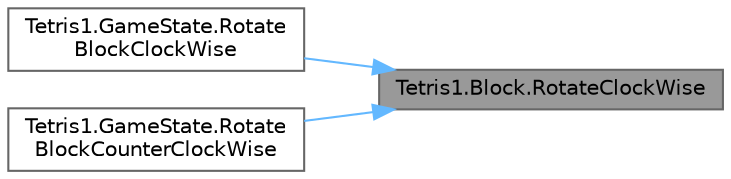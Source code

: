 digraph "Tetris1.Block.RotateClockWise"
{
 // LATEX_PDF_SIZE
  bgcolor="transparent";
  edge [fontname=Helvetica,fontsize=10,labelfontname=Helvetica,labelfontsize=10];
  node [fontname=Helvetica,fontsize=10,shape=box,height=0.2,width=0.4];
  rankdir="RL";
  Node1 [id="Node000001",label="Tetris1.Block.RotateClockWise",height=0.2,width=0.4,color="gray40", fillcolor="grey60", style="filled", fontcolor="black",tooltip=" "];
  Node1 -> Node2 [id="edge3_Node000001_Node000002",dir="back",color="steelblue1",style="solid",tooltip=" "];
  Node2 [id="Node000002",label="Tetris1.GameState.Rotate\lBlockClockWise",height=0.2,width=0.4,color="grey40", fillcolor="white", style="filled",URL="$class_tetris1_1_1_game_state.html#a0f9a9103ff86e1a5e93a872f2e6222a4",tooltip=" "];
  Node1 -> Node3 [id="edge4_Node000001_Node000003",dir="back",color="steelblue1",style="solid",tooltip=" "];
  Node3 [id="Node000003",label="Tetris1.GameState.Rotate\lBlockCounterClockWise",height=0.2,width=0.4,color="grey40", fillcolor="white", style="filled",URL="$class_tetris1_1_1_game_state.html#a58d472f4a79460b0089bef2b273ef1ac",tooltip=" "];
}
